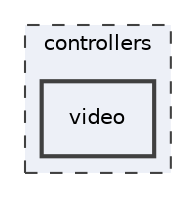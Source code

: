 digraph "controllers/video"
{
 // LATEX_PDF_SIZE
  edge [fontname="Helvetica",fontsize="10",labelfontname="Helvetica",labelfontsize="10"];
  node [fontname="Helvetica",fontsize="10",shape=record];
  compound=true
  subgraph clusterdir_87b6ed4386158a4d6cd0ecd5fb5bd5c2 {
    graph [ bgcolor="#edf0f7", pencolor="grey25", style="filled,dashed,", label="controllers", fontname="Helvetica", fontsize="10", URL="dir_87b6ed4386158a4d6cd0ecd5fb5bd5c2.html"]
  dir_5032c9f7d5b4d268bec58cce60a3c073 [shape=box, label="video", style="filled,bold,", fillcolor="#edf0f7", color="grey25", URL="dir_5032c9f7d5b4d268bec58cce60a3c073.html"];
  }
}
